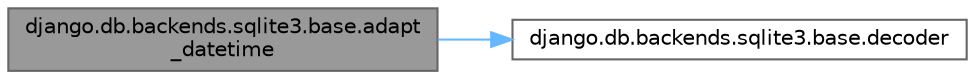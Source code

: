 digraph "django.db.backends.sqlite3.base.adapt_datetime"
{
 // LATEX_PDF_SIZE
  bgcolor="transparent";
  edge [fontname=Helvetica,fontsize=10,labelfontname=Helvetica,labelfontsize=10];
  node [fontname=Helvetica,fontsize=10,shape=box,height=0.2,width=0.4];
  rankdir="LR";
  Node1 [id="Node000001",label="django.db.backends.sqlite3.base.adapt\l_datetime",height=0.2,width=0.4,color="gray40", fillcolor="grey60", style="filled", fontcolor="black",tooltip=" "];
  Node1 -> Node2 [id="edge1_Node000001_Node000002",color="steelblue1",style="solid",tooltip=" "];
  Node2 [id="Node000002",label="django.db.backends.sqlite3.base.decoder",height=0.2,width=0.4,color="grey40", fillcolor="white", style="filled",URL="$namespacedjango_1_1db_1_1backends_1_1sqlite3_1_1base.html#a13562b8b43eb02fef941512e32bea17f",tooltip=" "];
}

